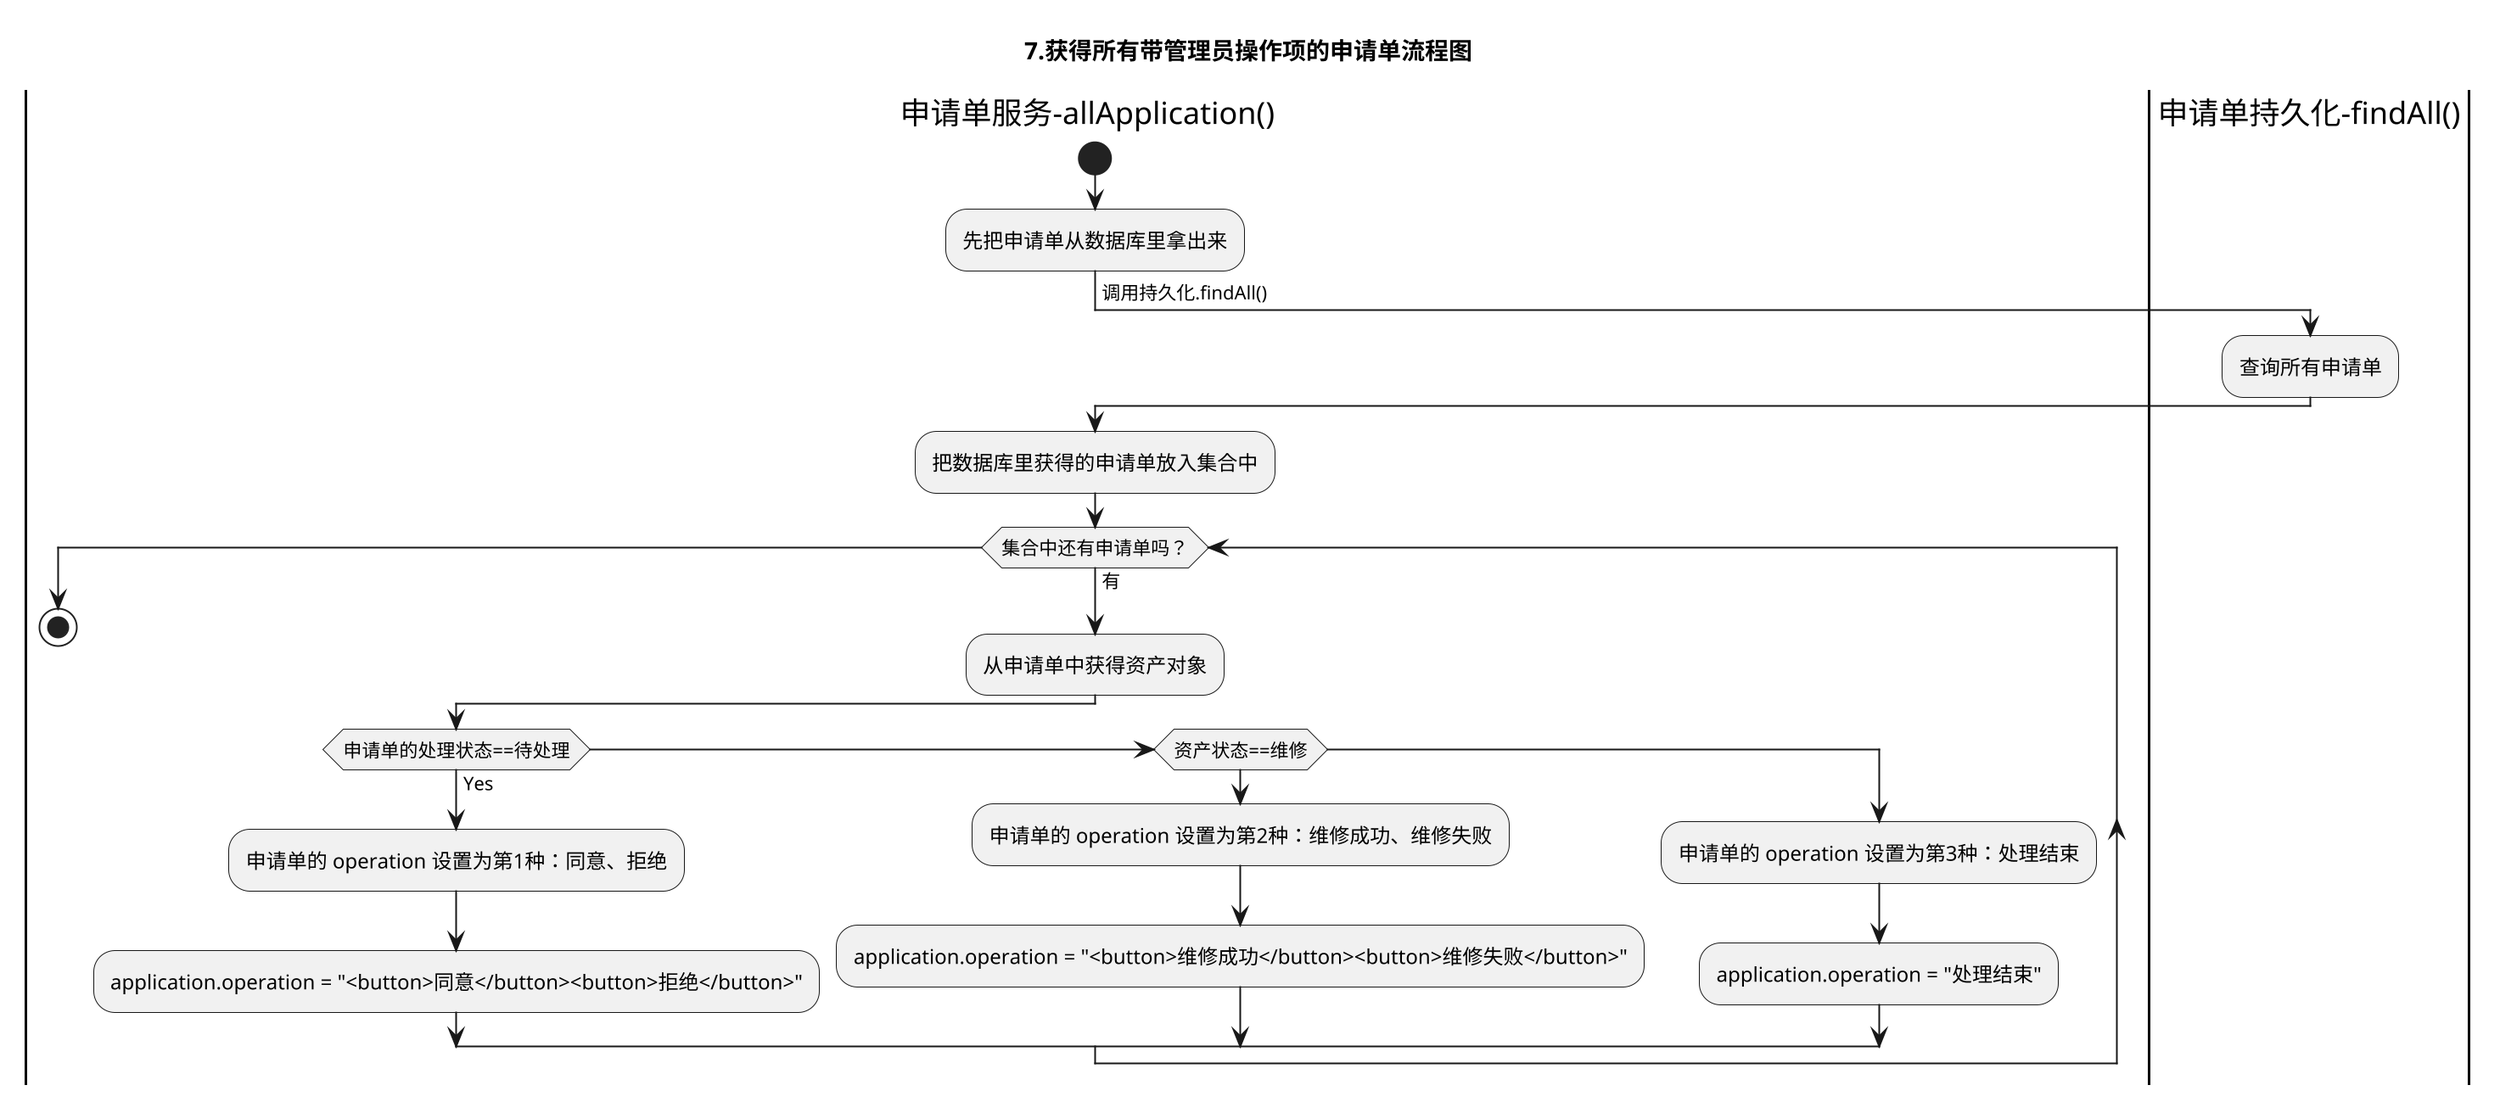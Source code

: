 @startuml
scale 2
title 7.获得所有带管理员操作项的申请单流程图
|申请单服务-allApplication()|
start
:先把申请单从数据库里拿出来;
->调用持久化.findAll();

    |申请单持久化-findAll()|
    :查询所有申请单;

|申请单服务-allApplication()|
:把数据库里获得的申请单放入集合中;
while (集合中还有申请单吗？)
->有;
:从申请单中获得资产对象;
if (申请单的处理状态==待处理) then (Yes)
:申请单的 operation 设置为第1种：同意、拒绝;
:application.operation = "<button>同意</button><button>拒绝</button>";
elseif (资产状态==维修)
:申请单的 operation 设置为第2种：维修成功、维修失败;
:application.operation = "<button>维修成功</button><button>维修失败</button>";
else
:申请单的 operation 设置为第3种：处理结束;
:application.operation = "处理结束";
endif
end while
stop

@enduml